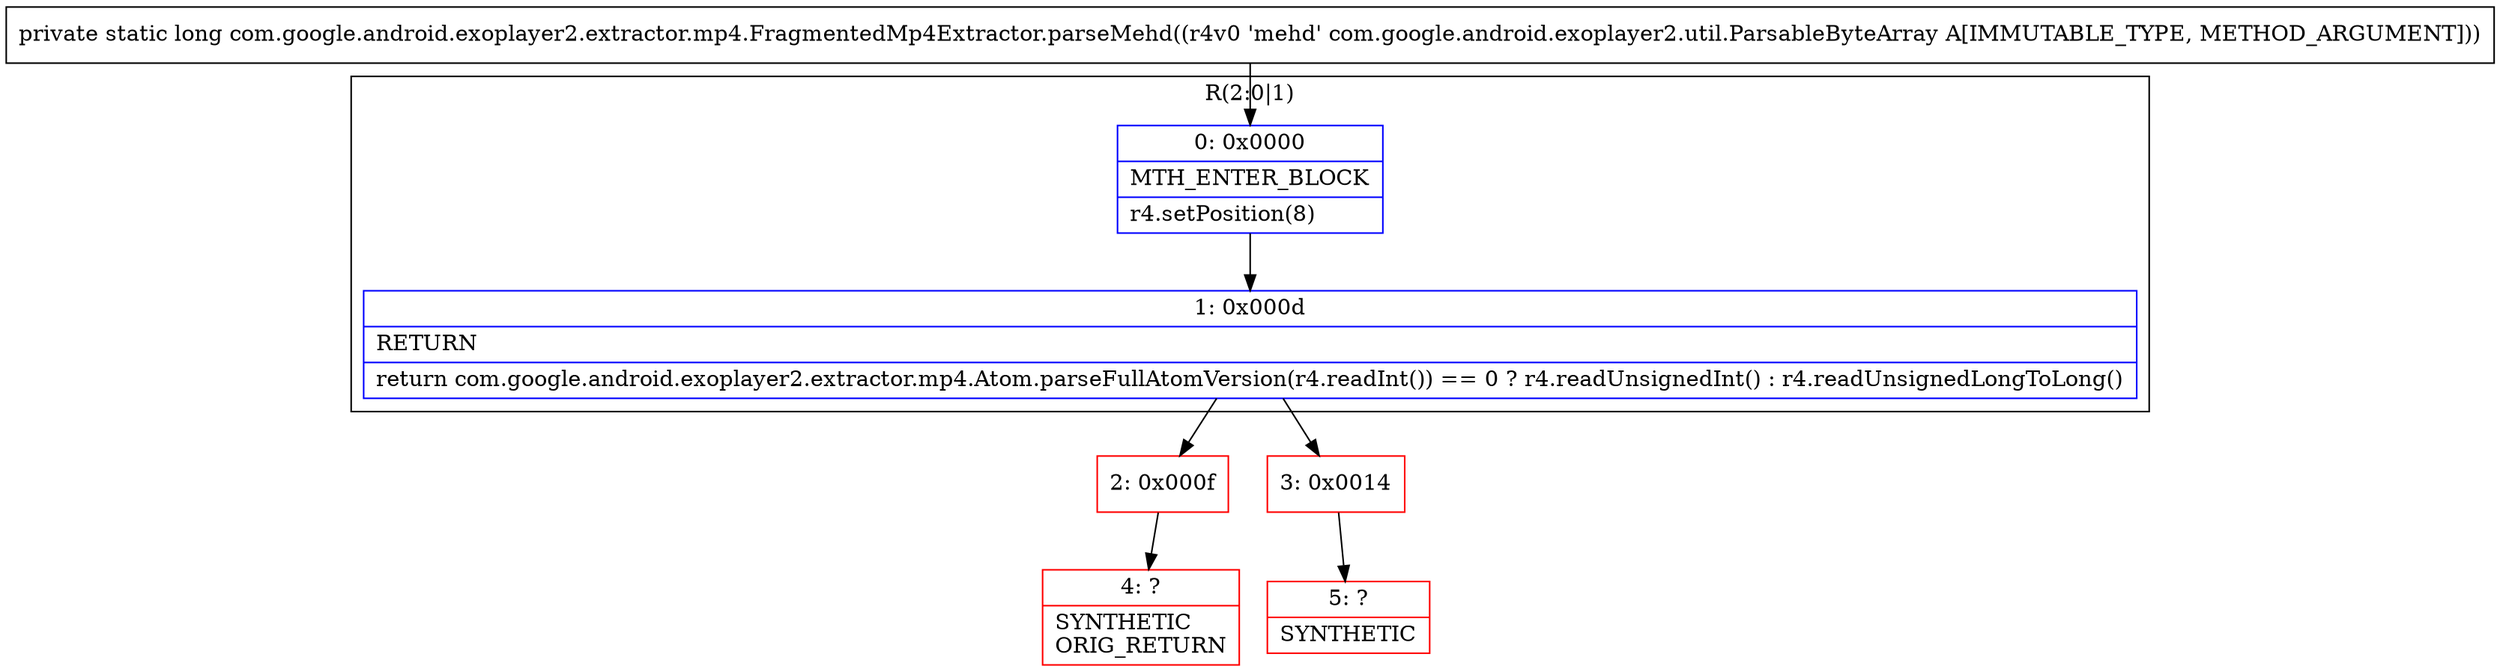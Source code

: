 digraph "CFG forcom.google.android.exoplayer2.extractor.mp4.FragmentedMp4Extractor.parseMehd(Lcom\/google\/android\/exoplayer2\/util\/ParsableByteArray;)J" {
subgraph cluster_Region_746221485 {
label = "R(2:0|1)";
node [shape=record,color=blue];
Node_0 [shape=record,label="{0\:\ 0x0000|MTH_ENTER_BLOCK\l|r4.setPosition(8)\l}"];
Node_1 [shape=record,label="{1\:\ 0x000d|RETURN\l|return com.google.android.exoplayer2.extractor.mp4.Atom.parseFullAtomVersion(r4.readInt()) == 0 ? r4.readUnsignedInt() : r4.readUnsignedLongToLong()\l}"];
}
Node_2 [shape=record,color=red,label="{2\:\ 0x000f}"];
Node_3 [shape=record,color=red,label="{3\:\ 0x0014}"];
Node_4 [shape=record,color=red,label="{4\:\ ?|SYNTHETIC\lORIG_RETURN\l}"];
Node_5 [shape=record,color=red,label="{5\:\ ?|SYNTHETIC\l}"];
MethodNode[shape=record,label="{private static long com.google.android.exoplayer2.extractor.mp4.FragmentedMp4Extractor.parseMehd((r4v0 'mehd' com.google.android.exoplayer2.util.ParsableByteArray A[IMMUTABLE_TYPE, METHOD_ARGUMENT])) }"];
MethodNode -> Node_0;
Node_0 -> Node_1;
Node_1 -> Node_2;
Node_1 -> Node_3;
Node_2 -> Node_4;
Node_3 -> Node_5;
}

